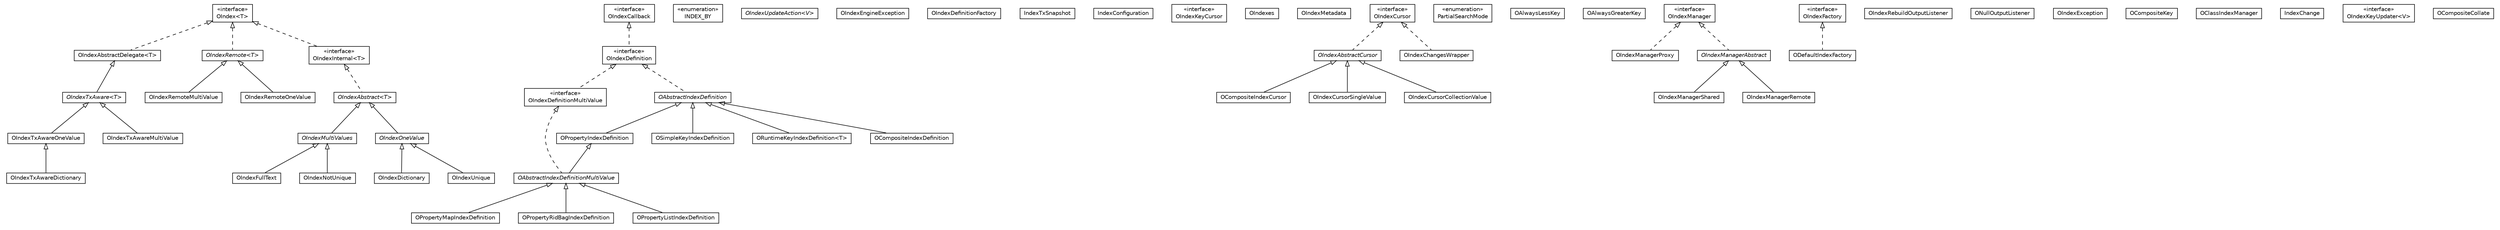 #!/usr/local/bin/dot
#
# Class diagram 
# Generated by UMLGraph version R5_6-24-gf6e263 (http://www.umlgraph.org/)
#

digraph G {
	edge [fontname="Helvetica",fontsize=10,labelfontname="Helvetica",labelfontsize=10];
	node [fontname="Helvetica",fontsize=10,shape=plaintext];
	nodesep=0.25;
	ranksep=0.5;
	// com.orientechnologies.orient.core.index.OIndexFullText
	c404842 [label=<<table title="com.orientechnologies.orient.core.index.OIndexFullText" border="0" cellborder="1" cellspacing="0" cellpadding="2" port="p" href="./OIndexFullText.html">
		<tr><td><table border="0" cellspacing="0" cellpadding="1">
<tr><td align="center" balign="center"> OIndexFullText </td></tr>
		</table></td></tr>
		</table>>, URL="./OIndexFullText.html", fontname="Helvetica", fontcolor="black", fontsize=10.0];
	// com.orientechnologies.orient.core.index.OIndexDictionary
	c404843 [label=<<table title="com.orientechnologies.orient.core.index.OIndexDictionary" border="0" cellborder="1" cellspacing="0" cellpadding="2" port="p" href="./OIndexDictionary.html">
		<tr><td><table border="0" cellspacing="0" cellpadding="1">
<tr><td align="center" balign="center"> OIndexDictionary </td></tr>
		</table></td></tr>
		</table>>, URL="./OIndexDictionary.html", fontname="Helvetica", fontcolor="black", fontsize=10.0];
	// com.orientechnologies.orient.core.index.OIndexCallback
	c404844 [label=<<table title="com.orientechnologies.orient.core.index.OIndexCallback" border="0" cellborder="1" cellspacing="0" cellpadding="2" port="p" href="./OIndexCallback.html">
		<tr><td><table border="0" cellspacing="0" cellpadding="1">
<tr><td align="center" balign="center"> &#171;interface&#187; </td></tr>
<tr><td align="center" balign="center"> OIndexCallback </td></tr>
		</table></td></tr>
		</table>>, URL="./OIndexCallback.html", fontname="Helvetica", fontcolor="black", fontsize=10.0];
	// com.orientechnologies.orient.core.index.OPropertyMapIndexDefinition
	c404845 [label=<<table title="com.orientechnologies.orient.core.index.OPropertyMapIndexDefinition" border="0" cellborder="1" cellspacing="0" cellpadding="2" port="p" href="./OPropertyMapIndexDefinition.html">
		<tr><td><table border="0" cellspacing="0" cellpadding="1">
<tr><td align="center" balign="center"> OPropertyMapIndexDefinition </td></tr>
		</table></td></tr>
		</table>>, URL="./OPropertyMapIndexDefinition.html", fontname="Helvetica", fontcolor="black", fontsize=10.0];
	// com.orientechnologies.orient.core.index.OPropertyMapIndexDefinition.INDEX_BY
	c404846 [label=<<table title="com.orientechnologies.orient.core.index.OPropertyMapIndexDefinition.INDEX_BY" border="0" cellborder="1" cellspacing="0" cellpadding="2" port="p" href="./OPropertyMapIndexDefinition.INDEX_BY.html">
		<tr><td><table border="0" cellspacing="0" cellpadding="1">
<tr><td align="center" balign="center"> &#171;enumeration&#187; </td></tr>
<tr><td align="center" balign="center"> INDEX_BY </td></tr>
		</table></td></tr>
		</table>>, URL="./OPropertyMapIndexDefinition.INDEX_BY.html", fontname="Helvetica", fontcolor="black", fontsize=10.0];
	// com.orientechnologies.orient.core.index.OIndexUpdateAction<V>
	c404847 [label=<<table title="com.orientechnologies.orient.core.index.OIndexUpdateAction" border="0" cellborder="1" cellspacing="0" cellpadding="2" port="p" href="./OIndexUpdateAction.html">
		<tr><td><table border="0" cellspacing="0" cellpadding="1">
<tr><td align="center" balign="center"><font face="Helvetica-Oblique"> OIndexUpdateAction&lt;V&gt; </font></td></tr>
		</table></td></tr>
		</table>>, URL="./OIndexUpdateAction.html", fontname="Helvetica", fontcolor="black", fontsize=10.0];
	// com.orientechnologies.orient.core.index.OIndexEngineException
	c404848 [label=<<table title="com.orientechnologies.orient.core.index.OIndexEngineException" border="0" cellborder="1" cellspacing="0" cellpadding="2" port="p" href="./OIndexEngineException.html">
		<tr><td><table border="0" cellspacing="0" cellpadding="1">
<tr><td align="center" balign="center"> OIndexEngineException </td></tr>
		</table></td></tr>
		</table>>, URL="./OIndexEngineException.html", fontname="Helvetica", fontcolor="black", fontsize=10.0];
	// com.orientechnologies.orient.core.index.OIndexDefinitionFactory
	c404849 [label=<<table title="com.orientechnologies.orient.core.index.OIndexDefinitionFactory" border="0" cellborder="1" cellspacing="0" cellpadding="2" port="p" href="./OIndexDefinitionFactory.html">
		<tr><td><table border="0" cellspacing="0" cellpadding="1">
<tr><td align="center" balign="center"> OIndexDefinitionFactory </td></tr>
		</table></td></tr>
		</table>>, URL="./OIndexDefinitionFactory.html", fontname="Helvetica", fontcolor="black", fontsize=10.0];
	// com.orientechnologies.orient.core.index.OIndexAbstract<T>
	c404850 [label=<<table title="com.orientechnologies.orient.core.index.OIndexAbstract" border="0" cellborder="1" cellspacing="0" cellpadding="2" port="p" href="./OIndexAbstract.html">
		<tr><td><table border="0" cellspacing="0" cellpadding="1">
<tr><td align="center" balign="center"><font face="Helvetica-Oblique"> OIndexAbstract&lt;T&gt; </font></td></tr>
		</table></td></tr>
		</table>>, URL="./OIndexAbstract.html", fontname="Helvetica", fontcolor="black", fontsize=10.0];
	// com.orientechnologies.orient.core.index.OIndexAbstract.IndexTxSnapshot
	c404851 [label=<<table title="com.orientechnologies.orient.core.index.OIndexAbstract.IndexTxSnapshot" border="0" cellborder="1" cellspacing="0" cellpadding="2" port="p" href="./OIndexAbstract.IndexTxSnapshot.html">
		<tr><td><table border="0" cellspacing="0" cellpadding="1">
<tr><td align="center" balign="center"> IndexTxSnapshot </td></tr>
		</table></td></tr>
		</table>>, URL="./OIndexAbstract.IndexTxSnapshot.html", fontname="Helvetica", fontcolor="black", fontsize=10.0];
	// com.orientechnologies.orient.core.index.OIndexAbstract.IndexConfiguration
	c404852 [label=<<table title="com.orientechnologies.orient.core.index.OIndexAbstract.IndexConfiguration" border="0" cellborder="1" cellspacing="0" cellpadding="2" port="p" href="./OIndexAbstract.IndexConfiguration.html">
		<tr><td><table border="0" cellspacing="0" cellpadding="1">
<tr><td align="center" balign="center"> IndexConfiguration </td></tr>
		</table></td></tr>
		</table>>, URL="./OIndexAbstract.IndexConfiguration.html", fontname="Helvetica", fontcolor="black", fontsize=10.0];
	// com.orientechnologies.orient.core.index.OIndexKeyCursor
	c404853 [label=<<table title="com.orientechnologies.orient.core.index.OIndexKeyCursor" border="0" cellborder="1" cellspacing="0" cellpadding="2" port="p" href="./OIndexKeyCursor.html">
		<tr><td><table border="0" cellspacing="0" cellpadding="1">
<tr><td align="center" balign="center"> &#171;interface&#187; </td></tr>
<tr><td align="center" balign="center"> OIndexKeyCursor </td></tr>
		</table></td></tr>
		</table>>, URL="./OIndexKeyCursor.html", fontname="Helvetica", fontcolor="black", fontsize=10.0];
	// com.orientechnologies.orient.core.index.OIndexes
	c404854 [label=<<table title="com.orientechnologies.orient.core.index.OIndexes" border="0" cellborder="1" cellspacing="0" cellpadding="2" port="p" href="./OIndexes.html">
		<tr><td><table border="0" cellspacing="0" cellpadding="1">
<tr><td align="center" balign="center"> OIndexes </td></tr>
		</table></td></tr>
		</table>>, URL="./OIndexes.html", fontname="Helvetica", fontcolor="black", fontsize=10.0];
	// com.orientechnologies.orient.core.index.OIndexMetadata
	c404855 [label=<<table title="com.orientechnologies.orient.core.index.OIndexMetadata" border="0" cellborder="1" cellspacing="0" cellpadding="2" port="p" href="./OIndexMetadata.html">
		<tr><td><table border="0" cellspacing="0" cellpadding="1">
<tr><td align="center" balign="center"> OIndexMetadata </td></tr>
		</table></td></tr>
		</table>>, URL="./OIndexMetadata.html", fontname="Helvetica", fontcolor="black", fontsize=10.0];
	// com.orientechnologies.orient.core.index.OIndexAbstractCursor
	c404856 [label=<<table title="com.orientechnologies.orient.core.index.OIndexAbstractCursor" border="0" cellborder="1" cellspacing="0" cellpadding="2" port="p" href="./OIndexAbstractCursor.html">
		<tr><td><table border="0" cellspacing="0" cellpadding="1">
<tr><td align="center" balign="center"><font face="Helvetica-Oblique"> OIndexAbstractCursor </font></td></tr>
		</table></td></tr>
		</table>>, URL="./OIndexAbstractCursor.html", fontname="Helvetica", fontcolor="black", fontsize=10.0];
	// com.orientechnologies.orient.core.index.OPropertyIndexDefinition
	c404857 [label=<<table title="com.orientechnologies.orient.core.index.OPropertyIndexDefinition" border="0" cellborder="1" cellspacing="0" cellpadding="2" port="p" href="./OPropertyIndexDefinition.html">
		<tr><td><table border="0" cellspacing="0" cellpadding="1">
<tr><td align="center" balign="center"> OPropertyIndexDefinition </td></tr>
		</table></td></tr>
		</table>>, URL="./OPropertyIndexDefinition.html", fontname="Helvetica", fontcolor="black", fontsize=10.0];
	// com.orientechnologies.orient.core.index.OPropertyRidBagIndexDefinition
	c404858 [label=<<table title="com.orientechnologies.orient.core.index.OPropertyRidBagIndexDefinition" border="0" cellborder="1" cellspacing="0" cellpadding="2" port="p" href="./OPropertyRidBagIndexDefinition.html">
		<tr><td><table border="0" cellspacing="0" cellpadding="1">
<tr><td align="center" balign="center"> OPropertyRidBagIndexDefinition </td></tr>
		</table></td></tr>
		</table>>, URL="./OPropertyRidBagIndexDefinition.html", fontname="Helvetica", fontcolor="black", fontsize=10.0];
	// com.orientechnologies.orient.core.index.OIndexCursor
	c404859 [label=<<table title="com.orientechnologies.orient.core.index.OIndexCursor" border="0" cellborder="1" cellspacing="0" cellpadding="2" port="p" href="./OIndexCursor.html">
		<tr><td><table border="0" cellspacing="0" cellpadding="1">
<tr><td align="center" balign="center"> &#171;interface&#187; </td></tr>
<tr><td align="center" balign="center"> OIndexCursor </td></tr>
		</table></td></tr>
		</table>>, URL="./OIndexCursor.html", fontname="Helvetica", fontcolor="black", fontsize=10.0];
	// com.orientechnologies.orient.core.index.OSimpleKeyIndexDefinition
	c404860 [label=<<table title="com.orientechnologies.orient.core.index.OSimpleKeyIndexDefinition" border="0" cellborder="1" cellspacing="0" cellpadding="2" port="p" href="./OSimpleKeyIndexDefinition.html">
		<tr><td><table border="0" cellspacing="0" cellpadding="1">
<tr><td align="center" balign="center"> OSimpleKeyIndexDefinition </td></tr>
		</table></td></tr>
		</table>>, URL="./OSimpleKeyIndexDefinition.html", fontname="Helvetica", fontcolor="black", fontsize=10.0];
	// com.orientechnologies.orient.core.index.OIndexDefinitionMultiValue
	c404861 [label=<<table title="com.orientechnologies.orient.core.index.OIndexDefinitionMultiValue" border="0" cellborder="1" cellspacing="0" cellpadding="2" port="p" href="./OIndexDefinitionMultiValue.html">
		<tr><td><table border="0" cellspacing="0" cellpadding="1">
<tr><td align="center" balign="center"> &#171;interface&#187; </td></tr>
<tr><td align="center" balign="center"> OIndexDefinitionMultiValue </td></tr>
		</table></td></tr>
		</table>>, URL="./OIndexDefinitionMultiValue.html", fontname="Helvetica", fontcolor="black", fontsize=10.0];
	// com.orientechnologies.orient.core.index.OIndexTxAware<T>
	c404862 [label=<<table title="com.orientechnologies.orient.core.index.OIndexTxAware" border="0" cellborder="1" cellspacing="0" cellpadding="2" port="p" href="./OIndexTxAware.html">
		<tr><td><table border="0" cellspacing="0" cellpadding="1">
<tr><td align="center" balign="center"><font face="Helvetica-Oblique"> OIndexTxAware&lt;T&gt; </font></td></tr>
		</table></td></tr>
		</table>>, URL="./OIndexTxAware.html", fontname="Helvetica", fontcolor="black", fontsize=10.0];
	// com.orientechnologies.orient.core.index.OIndexTxAware.PartialSearchMode
	c404863 [label=<<table title="com.orientechnologies.orient.core.index.OIndexTxAware.PartialSearchMode" border="0" cellborder="1" cellspacing="0" cellpadding="2" port="p" href="./OIndexTxAware.PartialSearchMode.html">
		<tr><td><table border="0" cellspacing="0" cellpadding="1">
<tr><td align="center" balign="center"> &#171;enumeration&#187; </td></tr>
<tr><td align="center" balign="center"> PartialSearchMode </td></tr>
		</table></td></tr>
		</table>>, URL="./OIndexTxAware.PartialSearchMode.html", fontname="Helvetica", fontcolor="black", fontsize=10.0];
	// com.orientechnologies.orient.core.index.OAlwaysLessKey
	c404864 [label=<<table title="com.orientechnologies.orient.core.index.OAlwaysLessKey" border="0" cellborder="1" cellspacing="0" cellpadding="2" port="p" href="./OAlwaysLessKey.html">
		<tr><td><table border="0" cellspacing="0" cellpadding="1">
<tr><td align="center" balign="center"> OAlwaysLessKey </td></tr>
		</table></td></tr>
		</table>>, URL="./OAlwaysLessKey.html", fontname="Helvetica", fontcolor="black", fontsize=10.0];
	// com.orientechnologies.orient.core.index.OAlwaysGreaterKey
	c404865 [label=<<table title="com.orientechnologies.orient.core.index.OAlwaysGreaterKey" border="0" cellborder="1" cellspacing="0" cellpadding="2" port="p" href="./OAlwaysGreaterKey.html">
		<tr><td><table border="0" cellspacing="0" cellpadding="1">
<tr><td align="center" balign="center"> OAlwaysGreaterKey </td></tr>
		</table></td></tr>
		</table>>, URL="./OAlwaysGreaterKey.html", fontname="Helvetica", fontcolor="black", fontsize=10.0];
	// com.orientechnologies.orient.core.index.OIndexManager
	c404866 [label=<<table title="com.orientechnologies.orient.core.index.OIndexManager" border="0" cellborder="1" cellspacing="0" cellpadding="2" port="p" href="./OIndexManager.html">
		<tr><td><table border="0" cellspacing="0" cellpadding="1">
<tr><td align="center" balign="center"> &#171;interface&#187; </td></tr>
<tr><td align="center" balign="center"> OIndexManager </td></tr>
		</table></td></tr>
		</table>>, URL="./OIndexManager.html", fontname="Helvetica", fontcolor="black", fontsize=10.0];
	// com.orientechnologies.orient.core.index.OIndexFactory
	c404867 [label=<<table title="com.orientechnologies.orient.core.index.OIndexFactory" border="0" cellborder="1" cellspacing="0" cellpadding="2" port="p" href="./OIndexFactory.html">
		<tr><td><table border="0" cellspacing="0" cellpadding="1">
<tr><td align="center" balign="center"> &#171;interface&#187; </td></tr>
<tr><td align="center" balign="center"> OIndexFactory </td></tr>
		</table></td></tr>
		</table>>, URL="./OIndexFactory.html", fontname="Helvetica", fontcolor="black", fontsize=10.0];
	// com.orientechnologies.orient.core.index.OIndexRebuildOutputListener
	c404868 [label=<<table title="com.orientechnologies.orient.core.index.OIndexRebuildOutputListener" border="0" cellborder="1" cellspacing="0" cellpadding="2" port="p" href="./OIndexRebuildOutputListener.html">
		<tr><td><table border="0" cellspacing="0" cellpadding="1">
<tr><td align="center" balign="center"> OIndexRebuildOutputListener </td></tr>
		</table></td></tr>
		</table>>, URL="./OIndexRebuildOutputListener.html", fontname="Helvetica", fontcolor="black", fontsize=10.0];
	// com.orientechnologies.orient.core.index.OIndexManagerProxy
	c404869 [label=<<table title="com.orientechnologies.orient.core.index.OIndexManagerProxy" border="0" cellborder="1" cellspacing="0" cellpadding="2" port="p" href="./OIndexManagerProxy.html">
		<tr><td><table border="0" cellspacing="0" cellpadding="1">
<tr><td align="center" balign="center"> OIndexManagerProxy </td></tr>
		</table></td></tr>
		</table>>, URL="./OIndexManagerProxy.html", fontname="Helvetica", fontcolor="black", fontsize=10.0];
	// com.orientechnologies.orient.core.index.OIndexTxAwareOneValue
	c404870 [label=<<table title="com.orientechnologies.orient.core.index.OIndexTxAwareOneValue" border="0" cellborder="1" cellspacing="0" cellpadding="2" port="p" href="./OIndexTxAwareOneValue.html">
		<tr><td><table border="0" cellspacing="0" cellpadding="1">
<tr><td align="center" balign="center"> OIndexTxAwareOneValue </td></tr>
		</table></td></tr>
		</table>>, URL="./OIndexTxAwareOneValue.html", fontname="Helvetica", fontcolor="black", fontsize=10.0];
	// com.orientechnologies.orient.core.index.ORuntimeKeyIndexDefinition<T>
	c404871 [label=<<table title="com.orientechnologies.orient.core.index.ORuntimeKeyIndexDefinition" border="0" cellborder="1" cellspacing="0" cellpadding="2" port="p" href="./ORuntimeKeyIndexDefinition.html">
		<tr><td><table border="0" cellspacing="0" cellpadding="1">
<tr><td align="center" balign="center"> ORuntimeKeyIndexDefinition&lt;T&gt; </td></tr>
		</table></td></tr>
		</table>>, URL="./ORuntimeKeyIndexDefinition.html", fontname="Helvetica", fontcolor="black", fontsize=10.0];
	// com.orientechnologies.orient.core.index.OIndexTxAwareMultiValue
	c404872 [label=<<table title="com.orientechnologies.orient.core.index.OIndexTxAwareMultiValue" border="0" cellborder="1" cellspacing="0" cellpadding="2" port="p" href="./OIndexTxAwareMultiValue.html">
		<tr><td><table border="0" cellspacing="0" cellpadding="1">
<tr><td align="center" balign="center"> OIndexTxAwareMultiValue </td></tr>
		</table></td></tr>
		</table>>, URL="./OIndexTxAwareMultiValue.html", fontname="Helvetica", fontcolor="black", fontsize=10.0];
	// com.orientechnologies.orient.core.index.ONullOutputListener
	c404873 [label=<<table title="com.orientechnologies.orient.core.index.ONullOutputListener" border="0" cellborder="1" cellspacing="0" cellpadding="2" port="p" href="./ONullOutputListener.html">
		<tr><td><table border="0" cellspacing="0" cellpadding="1">
<tr><td align="center" balign="center"> ONullOutputListener </td></tr>
		</table></td></tr>
		</table>>, URL="./ONullOutputListener.html", fontname="Helvetica", fontcolor="black", fontsize=10.0];
	// com.orientechnologies.orient.core.index.OPropertyListIndexDefinition
	c404874 [label=<<table title="com.orientechnologies.orient.core.index.OPropertyListIndexDefinition" border="0" cellborder="1" cellspacing="0" cellpadding="2" port="p" href="./OPropertyListIndexDefinition.html">
		<tr><td><table border="0" cellspacing="0" cellpadding="1">
<tr><td align="center" balign="center"> OPropertyListIndexDefinition </td></tr>
		</table></td></tr>
		</table>>, URL="./OPropertyListIndexDefinition.html", fontname="Helvetica", fontcolor="black", fontsize=10.0];
	// com.orientechnologies.orient.core.index.OIndexDefinition
	c404875 [label=<<table title="com.orientechnologies.orient.core.index.OIndexDefinition" border="0" cellborder="1" cellspacing="0" cellpadding="2" port="p" href="./OIndexDefinition.html">
		<tr><td><table border="0" cellspacing="0" cellpadding="1">
<tr><td align="center" balign="center"> &#171;interface&#187; </td></tr>
<tr><td align="center" balign="center"> OIndexDefinition </td></tr>
		</table></td></tr>
		</table>>, URL="./OIndexDefinition.html", fontname="Helvetica", fontcolor="black", fontsize=10.0];
	// com.orientechnologies.orient.core.index.OIndexRemoteMultiValue
	c404876 [label=<<table title="com.orientechnologies.orient.core.index.OIndexRemoteMultiValue" border="0" cellborder="1" cellspacing="0" cellpadding="2" port="p" href="./OIndexRemoteMultiValue.html">
		<tr><td><table border="0" cellspacing="0" cellpadding="1">
<tr><td align="center" balign="center"> OIndexRemoteMultiValue </td></tr>
		</table></td></tr>
		</table>>, URL="./OIndexRemoteMultiValue.html", fontname="Helvetica", fontcolor="black", fontsize=10.0];
	// com.orientechnologies.orient.core.index.OAbstractIndexDefinitionMultiValue
	c404877 [label=<<table title="com.orientechnologies.orient.core.index.OAbstractIndexDefinitionMultiValue" border="0" cellborder="1" cellspacing="0" cellpadding="2" port="p" href="./OAbstractIndexDefinitionMultiValue.html">
		<tr><td><table border="0" cellspacing="0" cellpadding="1">
<tr><td align="center" balign="center"><font face="Helvetica-Oblique"> OAbstractIndexDefinitionMultiValue </font></td></tr>
		</table></td></tr>
		</table>>, URL="./OAbstractIndexDefinitionMultiValue.html", fontname="Helvetica", fontcolor="black", fontsize=10.0];
	// com.orientechnologies.orient.core.index.OIndexChangesWrapper
	c404878 [label=<<table title="com.orientechnologies.orient.core.index.OIndexChangesWrapper" border="0" cellborder="1" cellspacing="0" cellpadding="2" port="p" href="./OIndexChangesWrapper.html">
		<tr><td><table border="0" cellspacing="0" cellpadding="1">
<tr><td align="center" balign="center"> OIndexChangesWrapper </td></tr>
		</table></td></tr>
		</table>>, URL="./OIndexChangesWrapper.html", fontname="Helvetica", fontcolor="black", fontsize=10.0];
	// com.orientechnologies.orient.core.index.OIndexTxAwareDictionary
	c404879 [label=<<table title="com.orientechnologies.orient.core.index.OIndexTxAwareDictionary" border="0" cellborder="1" cellspacing="0" cellpadding="2" port="p" href="./OIndexTxAwareDictionary.html">
		<tr><td><table border="0" cellspacing="0" cellpadding="1">
<tr><td align="center" balign="center"> OIndexTxAwareDictionary </td></tr>
		</table></td></tr>
		</table>>, URL="./OIndexTxAwareDictionary.html", fontname="Helvetica", fontcolor="black", fontsize=10.0];
	// com.orientechnologies.orient.core.index.OIndexRemoteOneValue
	c404880 [label=<<table title="com.orientechnologies.orient.core.index.OIndexRemoteOneValue" border="0" cellborder="1" cellspacing="0" cellpadding="2" port="p" href="./OIndexRemoteOneValue.html">
		<tr><td><table border="0" cellspacing="0" cellpadding="1">
<tr><td align="center" balign="center"> OIndexRemoteOneValue </td></tr>
		</table></td></tr>
		</table>>, URL="./OIndexRemoteOneValue.html", fontname="Helvetica", fontcolor="black", fontsize=10.0];
	// com.orientechnologies.orient.core.index.OIndexManagerShared
	c404881 [label=<<table title="com.orientechnologies.orient.core.index.OIndexManagerShared" border="0" cellborder="1" cellspacing="0" cellpadding="2" port="p" href="./OIndexManagerShared.html">
		<tr><td><table border="0" cellspacing="0" cellpadding="1">
<tr><td align="center" balign="center"> OIndexManagerShared </td></tr>
		</table></td></tr>
		</table>>, URL="./OIndexManagerShared.html", fontname="Helvetica", fontcolor="black", fontsize=10.0];
	// com.orientechnologies.orient.core.index.OIndexException
	c404882 [label=<<table title="com.orientechnologies.orient.core.index.OIndexException" border="0" cellborder="1" cellspacing="0" cellpadding="2" port="p" href="./OIndexException.html">
		<tr><td><table border="0" cellspacing="0" cellpadding="1">
<tr><td align="center" balign="center"> OIndexException </td></tr>
		</table></td></tr>
		</table>>, URL="./OIndexException.html", fontname="Helvetica", fontcolor="black", fontsize=10.0];
	// com.orientechnologies.orient.core.index.OCompositeIndexCursor
	c404883 [label=<<table title="com.orientechnologies.orient.core.index.OCompositeIndexCursor" border="0" cellborder="1" cellspacing="0" cellpadding="2" port="p" href="./OCompositeIndexCursor.html">
		<tr><td><table border="0" cellspacing="0" cellpadding="1">
<tr><td align="center" balign="center"> OCompositeIndexCursor </td></tr>
		</table></td></tr>
		</table>>, URL="./OCompositeIndexCursor.html", fontname="Helvetica", fontcolor="black", fontsize=10.0];
	// com.orientechnologies.orient.core.index.OCompositeIndexDefinition
	c404884 [label=<<table title="com.orientechnologies.orient.core.index.OCompositeIndexDefinition" border="0" cellborder="1" cellspacing="0" cellpadding="2" port="p" href="./OCompositeIndexDefinition.html">
		<tr><td><table border="0" cellspacing="0" cellpadding="1">
<tr><td align="center" balign="center"> OCompositeIndexDefinition </td></tr>
		</table></td></tr>
		</table>>, URL="./OCompositeIndexDefinition.html", fontname="Helvetica", fontcolor="black", fontsize=10.0];
	// com.orientechnologies.orient.core.index.OCompositeKey
	c404885 [label=<<table title="com.orientechnologies.orient.core.index.OCompositeKey" border="0" cellborder="1" cellspacing="0" cellpadding="2" port="p" href="./OCompositeKey.html">
		<tr><td><table border="0" cellspacing="0" cellpadding="1">
<tr><td align="center" balign="center"> OCompositeKey </td></tr>
		</table></td></tr>
		</table>>, URL="./OCompositeKey.html", fontname="Helvetica", fontcolor="black", fontsize=10.0];
	// com.orientechnologies.orient.core.index.OIndexCursorSingleValue
	c404886 [label=<<table title="com.orientechnologies.orient.core.index.OIndexCursorSingleValue" border="0" cellborder="1" cellspacing="0" cellpadding="2" port="p" href="./OIndexCursorSingleValue.html">
		<tr><td><table border="0" cellspacing="0" cellpadding="1">
<tr><td align="center" balign="center"> OIndexCursorSingleValue </td></tr>
		</table></td></tr>
		</table>>, URL="./OIndexCursorSingleValue.html", fontname="Helvetica", fontcolor="black", fontsize=10.0];
	// com.orientechnologies.orient.core.index.OIndexAbstractDelegate<T>
	c404887 [label=<<table title="com.orientechnologies.orient.core.index.OIndexAbstractDelegate" border="0" cellborder="1" cellspacing="0" cellpadding="2" port="p" href="./OIndexAbstractDelegate.html">
		<tr><td><table border="0" cellspacing="0" cellpadding="1">
<tr><td align="center" balign="center"> OIndexAbstractDelegate&lt;T&gt; </td></tr>
		</table></td></tr>
		</table>>, URL="./OIndexAbstractDelegate.html", fontname="Helvetica", fontcolor="black", fontsize=10.0];
	// com.orientechnologies.orient.core.index.OClassIndexManager
	c404888 [label=<<table title="com.orientechnologies.orient.core.index.OClassIndexManager" border="0" cellborder="1" cellspacing="0" cellpadding="2" port="p" href="./OClassIndexManager.html">
		<tr><td><table border="0" cellspacing="0" cellpadding="1">
<tr><td align="center" balign="center"> OClassIndexManager </td></tr>
		</table></td></tr>
		</table>>, URL="./OClassIndexManager.html", fontname="Helvetica", fontcolor="black", fontsize=10.0];
	// com.orientechnologies.orient.core.index.OClassIndexManager.IndexChange
	c404889 [label=<<table title="com.orientechnologies.orient.core.index.OClassIndexManager.IndexChange" border="0" cellborder="1" cellspacing="0" cellpadding="2" port="p" href="./OClassIndexManager.IndexChange.html">
		<tr><td><table border="0" cellspacing="0" cellpadding="1">
<tr><td align="center" balign="center"> IndexChange </td></tr>
		</table></td></tr>
		</table>>, URL="./OClassIndexManager.IndexChange.html", fontname="Helvetica", fontcolor="black", fontsize=10.0];
	// com.orientechnologies.orient.core.index.OIndexMultiValues
	c404890 [label=<<table title="com.orientechnologies.orient.core.index.OIndexMultiValues" border="0" cellborder="1" cellspacing="0" cellpadding="2" port="p" href="./OIndexMultiValues.html">
		<tr><td><table border="0" cellspacing="0" cellpadding="1">
<tr><td align="center" balign="center"><font face="Helvetica-Oblique"> OIndexMultiValues </font></td></tr>
		</table></td></tr>
		</table>>, URL="./OIndexMultiValues.html", fontname="Helvetica", fontcolor="black", fontsize=10.0];
	// com.orientechnologies.orient.core.index.ODefaultIndexFactory
	c404891 [label=<<table title="com.orientechnologies.orient.core.index.ODefaultIndexFactory" border="0" cellborder="1" cellspacing="0" cellpadding="2" port="p" href="./ODefaultIndexFactory.html">
		<tr><td><table border="0" cellspacing="0" cellpadding="1">
<tr><td align="center" balign="center"> ODefaultIndexFactory </td></tr>
		</table></td></tr>
		</table>>, URL="./ODefaultIndexFactory.html", fontname="Helvetica", fontcolor="black", fontsize=10.0];
	// com.orientechnologies.orient.core.index.OIndexRemote<T>
	c404892 [label=<<table title="com.orientechnologies.orient.core.index.OIndexRemote" border="0" cellborder="1" cellspacing="0" cellpadding="2" port="p" href="./OIndexRemote.html">
		<tr><td><table border="0" cellspacing="0" cellpadding="1">
<tr><td align="center" balign="center"><font face="Helvetica-Oblique"> OIndexRemote&lt;T&gt; </font></td></tr>
		</table></td></tr>
		</table>>, URL="./OIndexRemote.html", fontname="Helvetica", fontcolor="black", fontsize=10.0];
	// com.orientechnologies.orient.core.index.OIndex<T>
	c404893 [label=<<table title="com.orientechnologies.orient.core.index.OIndex" border="0" cellborder="1" cellspacing="0" cellpadding="2" port="p" href="./OIndex.html">
		<tr><td><table border="0" cellspacing="0" cellpadding="1">
<tr><td align="center" balign="center"> &#171;interface&#187; </td></tr>
<tr><td align="center" balign="center"> OIndex&lt;T&gt; </td></tr>
		</table></td></tr>
		</table>>, URL="./OIndex.html", fontname="Helvetica", fontcolor="black", fontsize=10.0];
	// com.orientechnologies.orient.core.index.OIndexNotUnique
	c404894 [label=<<table title="com.orientechnologies.orient.core.index.OIndexNotUnique" border="0" cellborder="1" cellspacing="0" cellpadding="2" port="p" href="./OIndexNotUnique.html">
		<tr><td><table border="0" cellspacing="0" cellpadding="1">
<tr><td align="center" balign="center"> OIndexNotUnique </td></tr>
		</table></td></tr>
		</table>>, URL="./OIndexNotUnique.html", fontname="Helvetica", fontcolor="black", fontsize=10.0];
	// com.orientechnologies.orient.core.index.OIndexManagerRemote
	c404895 [label=<<table title="com.orientechnologies.orient.core.index.OIndexManagerRemote" border="0" cellborder="1" cellspacing="0" cellpadding="2" port="p" href="./OIndexManagerRemote.html">
		<tr><td><table border="0" cellspacing="0" cellpadding="1">
<tr><td align="center" balign="center"> OIndexManagerRemote </td></tr>
		</table></td></tr>
		</table>>, URL="./OIndexManagerRemote.html", fontname="Helvetica", fontcolor="black", fontsize=10.0];
	// com.orientechnologies.orient.core.index.OIndexInternal<T>
	c404896 [label=<<table title="com.orientechnologies.orient.core.index.OIndexInternal" border="0" cellborder="1" cellspacing="0" cellpadding="2" port="p" href="./OIndexInternal.html">
		<tr><td><table border="0" cellspacing="0" cellpadding="1">
<tr><td align="center" balign="center"> &#171;interface&#187; </td></tr>
<tr><td align="center" balign="center"> OIndexInternal&lt;T&gt; </td></tr>
		</table></td></tr>
		</table>>, URL="./OIndexInternal.html", fontname="Helvetica", fontcolor="black", fontsize=10.0];
	// com.orientechnologies.orient.core.index.OIndexUnique
	c404897 [label=<<table title="com.orientechnologies.orient.core.index.OIndexUnique" border="0" cellborder="1" cellspacing="0" cellpadding="2" port="p" href="./OIndexUnique.html">
		<tr><td><table border="0" cellspacing="0" cellpadding="1">
<tr><td align="center" balign="center"> OIndexUnique </td></tr>
		</table></td></tr>
		</table>>, URL="./OIndexUnique.html", fontname="Helvetica", fontcolor="black", fontsize=10.0];
	// com.orientechnologies.orient.core.index.OIndexManagerAbstract
	c404898 [label=<<table title="com.orientechnologies.orient.core.index.OIndexManagerAbstract" border="0" cellborder="1" cellspacing="0" cellpadding="2" port="p" href="./OIndexManagerAbstract.html">
		<tr><td><table border="0" cellspacing="0" cellpadding="1">
<tr><td align="center" balign="center"><font face="Helvetica-Oblique"> OIndexManagerAbstract </font></td></tr>
		</table></td></tr>
		</table>>, URL="./OIndexManagerAbstract.html", fontname="Helvetica", fontcolor="black", fontsize=10.0];
	// com.orientechnologies.orient.core.index.OIndexOneValue
	c404899 [label=<<table title="com.orientechnologies.orient.core.index.OIndexOneValue" border="0" cellborder="1" cellspacing="0" cellpadding="2" port="p" href="./OIndexOneValue.html">
		<tr><td><table border="0" cellspacing="0" cellpadding="1">
<tr><td align="center" balign="center"><font face="Helvetica-Oblique"> OIndexOneValue </font></td></tr>
		</table></td></tr>
		</table>>, URL="./OIndexOneValue.html", fontname="Helvetica", fontcolor="black", fontsize=10.0];
	// com.orientechnologies.orient.core.index.OIndexKeyUpdater<V>
	c404900 [label=<<table title="com.orientechnologies.orient.core.index.OIndexKeyUpdater" border="0" cellborder="1" cellspacing="0" cellpadding="2" port="p" href="./OIndexKeyUpdater.html">
		<tr><td><table border="0" cellspacing="0" cellpadding="1">
<tr><td align="center" balign="center"> &#171;interface&#187; </td></tr>
<tr><td align="center" balign="center"> OIndexKeyUpdater&lt;V&gt; </td></tr>
		</table></td></tr>
		</table>>, URL="./OIndexKeyUpdater.html", fontname="Helvetica", fontcolor="black", fontsize=10.0];
	// com.orientechnologies.orient.core.index.OAbstractIndexDefinition
	c404901 [label=<<table title="com.orientechnologies.orient.core.index.OAbstractIndexDefinition" border="0" cellborder="1" cellspacing="0" cellpadding="2" port="p" href="./OAbstractIndexDefinition.html">
		<tr><td><table border="0" cellspacing="0" cellpadding="1">
<tr><td align="center" balign="center"><font face="Helvetica-Oblique"> OAbstractIndexDefinition </font></td></tr>
		</table></td></tr>
		</table>>, URL="./OAbstractIndexDefinition.html", fontname="Helvetica", fontcolor="black", fontsize=10.0];
	// com.orientechnologies.orient.core.index.OCompositeCollate
	c404902 [label=<<table title="com.orientechnologies.orient.core.index.OCompositeCollate" border="0" cellborder="1" cellspacing="0" cellpadding="2" port="p" href="./OCompositeCollate.html">
		<tr><td><table border="0" cellspacing="0" cellpadding="1">
<tr><td align="center" balign="center"> OCompositeCollate </td></tr>
		</table></td></tr>
		</table>>, URL="./OCompositeCollate.html", fontname="Helvetica", fontcolor="black", fontsize=10.0];
	// com.orientechnologies.orient.core.index.OIndexCursorCollectionValue
	c404903 [label=<<table title="com.orientechnologies.orient.core.index.OIndexCursorCollectionValue" border="0" cellborder="1" cellspacing="0" cellpadding="2" port="p" href="./OIndexCursorCollectionValue.html">
		<tr><td><table border="0" cellspacing="0" cellpadding="1">
<tr><td align="center" balign="center"> OIndexCursorCollectionValue </td></tr>
		</table></td></tr>
		</table>>, URL="./OIndexCursorCollectionValue.html", fontname="Helvetica", fontcolor="black", fontsize=10.0];
	//com.orientechnologies.orient.core.index.OIndexFullText extends com.orientechnologies.orient.core.index.OIndexMultiValues
	c404890:p -> c404842:p [dir=back,arrowtail=empty];
	//com.orientechnologies.orient.core.index.OIndexDictionary extends com.orientechnologies.orient.core.index.OIndexOneValue
	c404899:p -> c404843:p [dir=back,arrowtail=empty];
	//com.orientechnologies.orient.core.index.OPropertyMapIndexDefinition extends com.orientechnologies.orient.core.index.OAbstractIndexDefinitionMultiValue
	c404877:p -> c404845:p [dir=back,arrowtail=empty];
	//com.orientechnologies.orient.core.index.OIndexAbstract<T> implements com.orientechnologies.orient.core.index.OIndexInternal<T>
	c404896:p -> c404850:p [dir=back,arrowtail=empty,style=dashed];
	//com.orientechnologies.orient.core.index.OIndexAbstractCursor implements com.orientechnologies.orient.core.index.OIndexCursor
	c404859:p -> c404856:p [dir=back,arrowtail=empty,style=dashed];
	//com.orientechnologies.orient.core.index.OPropertyIndexDefinition extends com.orientechnologies.orient.core.index.OAbstractIndexDefinition
	c404901:p -> c404857:p [dir=back,arrowtail=empty];
	//com.orientechnologies.orient.core.index.OPropertyRidBagIndexDefinition extends com.orientechnologies.orient.core.index.OAbstractIndexDefinitionMultiValue
	c404877:p -> c404858:p [dir=back,arrowtail=empty];
	//com.orientechnologies.orient.core.index.OSimpleKeyIndexDefinition extends com.orientechnologies.orient.core.index.OAbstractIndexDefinition
	c404901:p -> c404860:p [dir=back,arrowtail=empty];
	//com.orientechnologies.orient.core.index.OIndexDefinitionMultiValue implements com.orientechnologies.orient.core.index.OIndexDefinition
	c404875:p -> c404861:p [dir=back,arrowtail=empty,style=dashed];
	//com.orientechnologies.orient.core.index.OIndexTxAware<T> extends com.orientechnologies.orient.core.index.OIndexAbstractDelegate<T>
	c404887:p -> c404862:p [dir=back,arrowtail=empty];
	//com.orientechnologies.orient.core.index.OIndexManagerProxy implements com.orientechnologies.orient.core.index.OIndexManager
	c404866:p -> c404869:p [dir=back,arrowtail=empty,style=dashed];
	//com.orientechnologies.orient.core.index.OIndexTxAwareOneValue extends com.orientechnologies.orient.core.index.OIndexTxAware<com.orientechnologies.orient.core.db.record.OIdentifiable>
	c404862:p -> c404870:p [dir=back,arrowtail=empty];
	//com.orientechnologies.orient.core.index.ORuntimeKeyIndexDefinition<T> extends com.orientechnologies.orient.core.index.OAbstractIndexDefinition
	c404901:p -> c404871:p [dir=back,arrowtail=empty];
	//com.orientechnologies.orient.core.index.OIndexTxAwareMultiValue extends com.orientechnologies.orient.core.index.OIndexTxAware<java.util.Collection<com.orientechnologies.orient.core.db.record.OIdentifiable>>
	c404862:p -> c404872:p [dir=back,arrowtail=empty];
	//com.orientechnologies.orient.core.index.OPropertyListIndexDefinition extends com.orientechnologies.orient.core.index.OAbstractIndexDefinitionMultiValue
	c404877:p -> c404874:p [dir=back,arrowtail=empty];
	//com.orientechnologies.orient.core.index.OIndexDefinition implements com.orientechnologies.orient.core.index.OIndexCallback
	c404844:p -> c404875:p [dir=back,arrowtail=empty,style=dashed];
	//com.orientechnologies.orient.core.index.OIndexRemoteMultiValue extends com.orientechnologies.orient.core.index.OIndexRemote<java.util.Collection<com.orientechnologies.orient.core.db.record.OIdentifiable>>
	c404892:p -> c404876:p [dir=back,arrowtail=empty];
	//com.orientechnologies.orient.core.index.OAbstractIndexDefinitionMultiValue extends com.orientechnologies.orient.core.index.OPropertyIndexDefinition
	c404857:p -> c404877:p [dir=back,arrowtail=empty];
	//com.orientechnologies.orient.core.index.OAbstractIndexDefinitionMultiValue implements com.orientechnologies.orient.core.index.OIndexDefinitionMultiValue
	c404861:p -> c404877:p [dir=back,arrowtail=empty,style=dashed];
	//com.orientechnologies.orient.core.index.OIndexChangesWrapper implements com.orientechnologies.orient.core.index.OIndexCursor
	c404859:p -> c404878:p [dir=back,arrowtail=empty,style=dashed];
	//com.orientechnologies.orient.core.index.OIndexTxAwareDictionary extends com.orientechnologies.orient.core.index.OIndexTxAwareOneValue
	c404870:p -> c404879:p [dir=back,arrowtail=empty];
	//com.orientechnologies.orient.core.index.OIndexRemoteOneValue extends com.orientechnologies.orient.core.index.OIndexRemote<com.orientechnologies.orient.core.db.record.OIdentifiable>
	c404892:p -> c404880:p [dir=back,arrowtail=empty];
	//com.orientechnologies.orient.core.index.OIndexManagerShared extends com.orientechnologies.orient.core.index.OIndexManagerAbstract
	c404898:p -> c404881:p [dir=back,arrowtail=empty];
	//com.orientechnologies.orient.core.index.OCompositeIndexCursor extends com.orientechnologies.orient.core.index.OIndexAbstractCursor
	c404856:p -> c404883:p [dir=back,arrowtail=empty];
	//com.orientechnologies.orient.core.index.OCompositeIndexDefinition extends com.orientechnologies.orient.core.index.OAbstractIndexDefinition
	c404901:p -> c404884:p [dir=back,arrowtail=empty];
	//com.orientechnologies.orient.core.index.OIndexCursorSingleValue extends com.orientechnologies.orient.core.index.OIndexAbstractCursor
	c404856:p -> c404886:p [dir=back,arrowtail=empty];
	//com.orientechnologies.orient.core.index.OIndexAbstractDelegate<T> implements com.orientechnologies.orient.core.index.OIndex<T>
	c404893:p -> c404887:p [dir=back,arrowtail=empty,style=dashed];
	//com.orientechnologies.orient.core.index.OIndexMultiValues extends com.orientechnologies.orient.core.index.OIndexAbstract<java.util.Collection<com.orientechnologies.orient.core.id.ORID>>
	c404850:p -> c404890:p [dir=back,arrowtail=empty];
	//com.orientechnologies.orient.core.index.ODefaultIndexFactory implements com.orientechnologies.orient.core.index.OIndexFactory
	c404867:p -> c404891:p [dir=back,arrowtail=empty,style=dashed];
	//com.orientechnologies.orient.core.index.OIndexRemote<T> implements com.orientechnologies.orient.core.index.OIndex<T>
	c404893:p -> c404892:p [dir=back,arrowtail=empty,style=dashed];
	//com.orientechnologies.orient.core.index.OIndexNotUnique extends com.orientechnologies.orient.core.index.OIndexMultiValues
	c404890:p -> c404894:p [dir=back,arrowtail=empty];
	//com.orientechnologies.orient.core.index.OIndexManagerRemote extends com.orientechnologies.orient.core.index.OIndexManagerAbstract
	c404898:p -> c404895:p [dir=back,arrowtail=empty];
	//com.orientechnologies.orient.core.index.OIndexInternal<T> implements com.orientechnologies.orient.core.index.OIndex<T>
	c404893:p -> c404896:p [dir=back,arrowtail=empty,style=dashed];
	//com.orientechnologies.orient.core.index.OIndexUnique extends com.orientechnologies.orient.core.index.OIndexOneValue
	c404899:p -> c404897:p [dir=back,arrowtail=empty];
	//com.orientechnologies.orient.core.index.OIndexManagerAbstract implements com.orientechnologies.orient.core.index.OIndexManager
	c404866:p -> c404898:p [dir=back,arrowtail=empty,style=dashed];
	//com.orientechnologies.orient.core.index.OIndexOneValue extends com.orientechnologies.orient.core.index.OIndexAbstract<com.orientechnologies.orient.core.db.record.OIdentifiable>
	c404850:p -> c404899:p [dir=back,arrowtail=empty];
	//com.orientechnologies.orient.core.index.OAbstractIndexDefinition implements com.orientechnologies.orient.core.index.OIndexDefinition
	c404875:p -> c404901:p [dir=back,arrowtail=empty,style=dashed];
	//com.orientechnologies.orient.core.index.OIndexCursorCollectionValue extends com.orientechnologies.orient.core.index.OIndexAbstractCursor
	c404856:p -> c404903:p [dir=back,arrowtail=empty];
}


